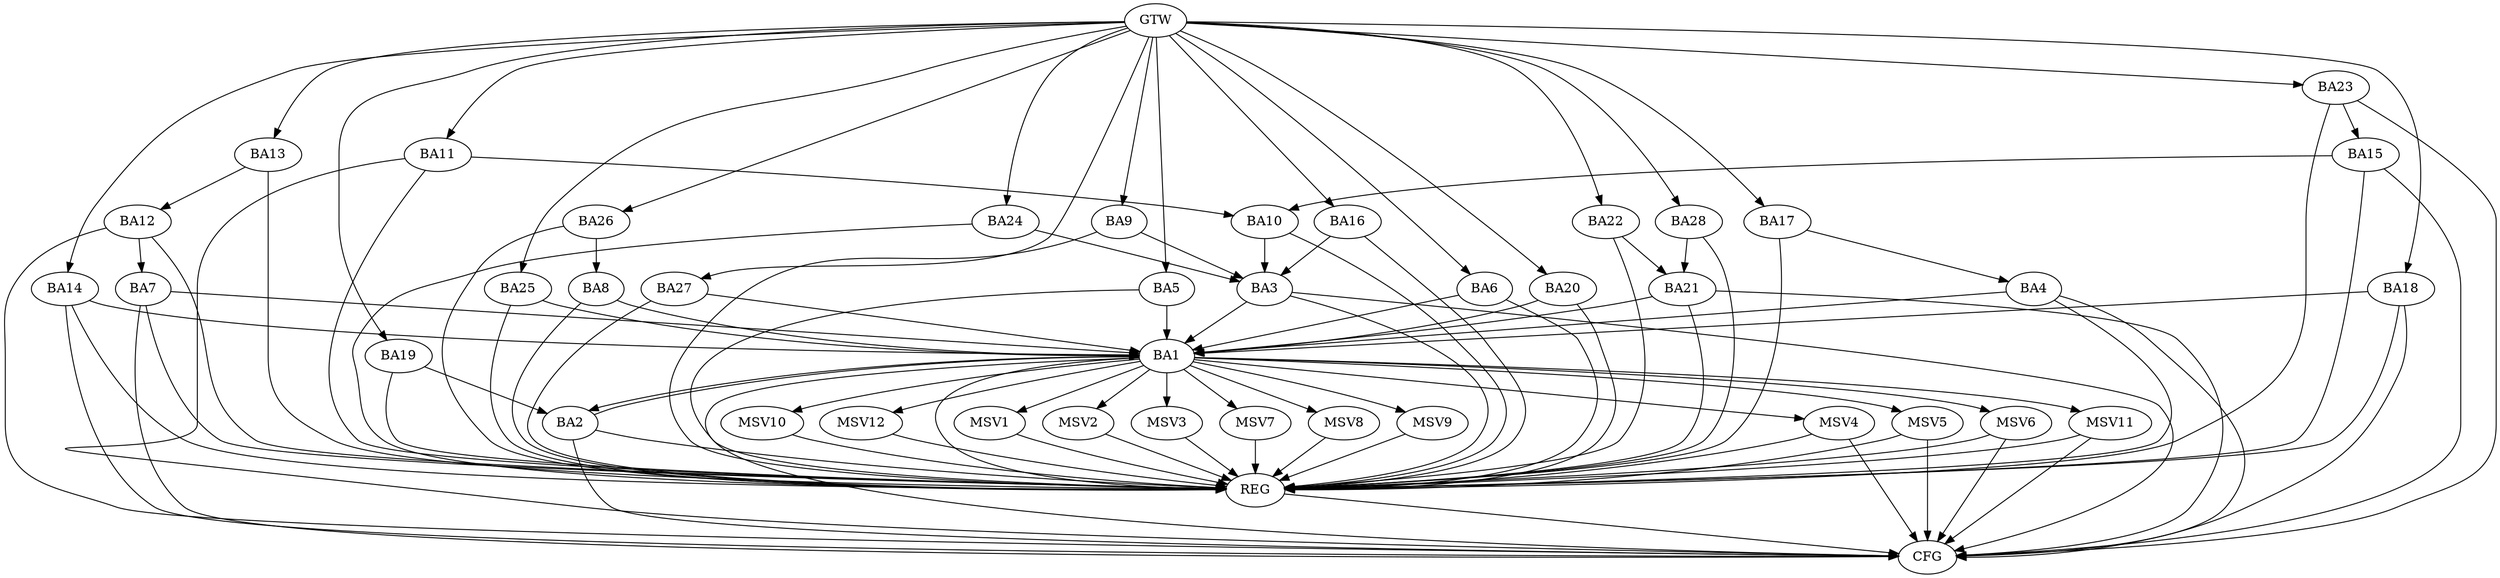 strict digraph G {
  BA1 [ label="BA1" ];
  BA2 [ label="BA2" ];
  BA3 [ label="BA3" ];
  BA4 [ label="BA4" ];
  BA5 [ label="BA5" ];
  BA6 [ label="BA6" ];
  BA7 [ label="BA7" ];
  BA8 [ label="BA8" ];
  BA9 [ label="BA9" ];
  BA10 [ label="BA10" ];
  BA11 [ label="BA11" ];
  BA12 [ label="BA12" ];
  BA13 [ label="BA13" ];
  BA14 [ label="BA14" ];
  BA15 [ label="BA15" ];
  BA16 [ label="BA16" ];
  BA17 [ label="BA17" ];
  BA18 [ label="BA18" ];
  BA19 [ label="BA19" ];
  BA20 [ label="BA20" ];
  BA21 [ label="BA21" ];
  BA22 [ label="BA22" ];
  BA23 [ label="BA23" ];
  BA24 [ label="BA24" ];
  BA25 [ label="BA25" ];
  BA26 [ label="BA26" ];
  BA27 [ label="BA27" ];
  BA28 [ label="BA28" ];
  GTW [ label="GTW" ];
  REG [ label="REG" ];
  CFG [ label="CFG" ];
  MSV1 [ label="MSV1" ];
  MSV2 [ label="MSV2" ];
  MSV3 [ label="MSV3" ];
  MSV4 [ label="MSV4" ];
  MSV5 [ label="MSV5" ];
  MSV6 [ label="MSV6" ];
  MSV7 [ label="MSV7" ];
  MSV8 [ label="MSV8" ];
  MSV9 [ label="MSV9" ];
  MSV10 [ label="MSV10" ];
  MSV11 [ label="MSV11" ];
  MSV12 [ label="MSV12" ];
  BA1 -> BA2;
  BA2 -> BA1;
  BA3 -> BA1;
  BA4 -> BA1;
  BA5 -> BA1;
  BA6 -> BA1;
  BA7 -> BA1;
  BA8 -> BA1;
  BA9 -> BA3;
  BA10 -> BA3;
  BA11 -> BA10;
  BA12 -> BA7;
  BA13 -> BA12;
  BA14 -> BA1;
  BA15 -> BA10;
  BA16 -> BA3;
  BA17 -> BA4;
  BA18 -> BA1;
  BA19 -> BA2;
  BA20 -> BA1;
  BA21 -> BA1;
  BA22 -> BA21;
  BA23 -> BA15;
  BA24 -> BA3;
  BA25 -> BA1;
  BA26 -> BA8;
  BA27 -> BA1;
  BA28 -> BA21;
  GTW -> BA5;
  GTW -> BA6;
  GTW -> BA9;
  GTW -> BA11;
  GTW -> BA13;
  GTW -> BA14;
  GTW -> BA16;
  GTW -> BA17;
  GTW -> BA18;
  GTW -> BA19;
  GTW -> BA20;
  GTW -> BA22;
  GTW -> BA23;
  GTW -> BA24;
  GTW -> BA25;
  GTW -> BA26;
  GTW -> BA27;
  GTW -> BA28;
  BA1 -> REG;
  BA2 -> REG;
  BA3 -> REG;
  BA4 -> REG;
  BA5 -> REG;
  BA6 -> REG;
  BA7 -> REG;
  BA8 -> REG;
  BA9 -> REG;
  BA10 -> REG;
  BA11 -> REG;
  BA12 -> REG;
  BA13 -> REG;
  BA14 -> REG;
  BA15 -> REG;
  BA16 -> REG;
  BA17 -> REG;
  BA18 -> REG;
  BA19 -> REG;
  BA20 -> REG;
  BA21 -> REG;
  BA22 -> REG;
  BA23 -> REG;
  BA24 -> REG;
  BA25 -> REG;
  BA26 -> REG;
  BA27 -> REG;
  BA28 -> REG;
  BA3 -> CFG;
  BA7 -> CFG;
  BA21 -> CFG;
  BA14 -> CFG;
  BA15 -> CFG;
  BA4 -> CFG;
  BA2 -> CFG;
  BA23 -> CFG;
  BA18 -> CFG;
  BA11 -> CFG;
  BA12 -> CFG;
  BA1 -> CFG;
  REG -> CFG;
  BA1 -> MSV1;
  BA1 -> MSV2;
  BA1 -> MSV3;
  BA1 -> MSV4;
  BA1 -> MSV5;
  BA1 -> MSV6;
  MSV1 -> REG;
  MSV2 -> REG;
  MSV3 -> REG;
  MSV4 -> REG;
  MSV4 -> CFG;
  MSV5 -> REG;
  MSV5 -> CFG;
  MSV6 -> REG;
  MSV6 -> CFG;
  BA1 -> MSV7;
  MSV7 -> REG;
  BA1 -> MSV8;
  MSV8 -> REG;
  BA1 -> MSV9;
  BA1 -> MSV10;
  MSV9 -> REG;
  MSV10 -> REG;
  BA1 -> MSV11;
  MSV11 -> REG;
  MSV11 -> CFG;
  BA1 -> MSV12;
  MSV12 -> REG;
}
